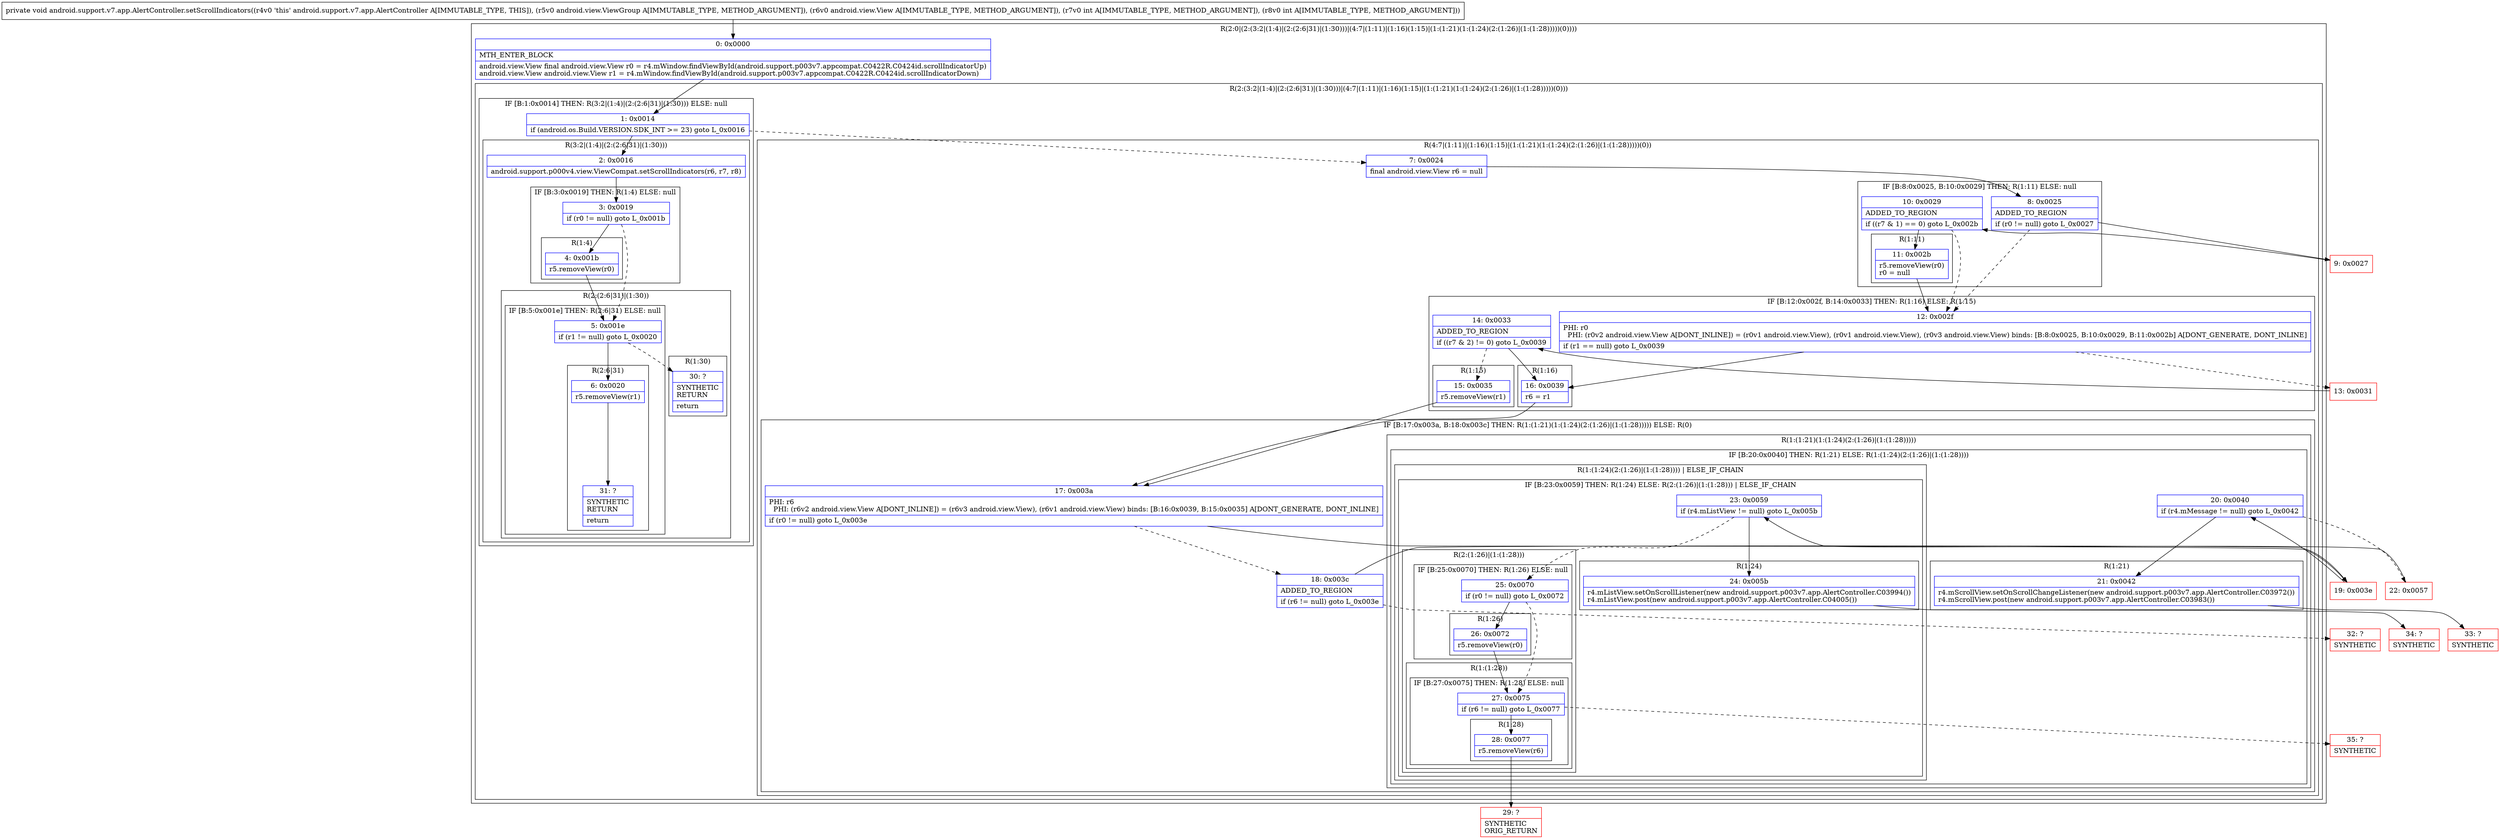 digraph "CFG forandroid.support.v7.app.AlertController.setScrollIndicators(Landroid\/view\/ViewGroup;Landroid\/view\/View;II)V" {
subgraph cluster_Region_106035355 {
label = "R(2:0|(2:(3:2|(1:4)|(2:(2:6|31)|(1:30)))|(4:7|(1:11)|(1:16)(1:15)|(1:(1:21)(1:(1:24)(2:(1:26)|(1:(1:28)))))(0))))";
node [shape=record,color=blue];
Node_0 [shape=record,label="{0\:\ 0x0000|MTH_ENTER_BLOCK\l|android.view.View final android.view.View r0 = r4.mWindow.findViewById(android.support.p003v7.appcompat.C0422R.C0424id.scrollIndicatorUp)\landroid.view.View android.view.View r1 = r4.mWindow.findViewById(android.support.p003v7.appcompat.C0422R.C0424id.scrollIndicatorDown)\l}"];
subgraph cluster_Region_1475536001 {
label = "R(2:(3:2|(1:4)|(2:(2:6|31)|(1:30)))|(4:7|(1:11)|(1:16)(1:15)|(1:(1:21)(1:(1:24)(2:(1:26)|(1:(1:28)))))(0)))";
node [shape=record,color=blue];
subgraph cluster_IfRegion_635565202 {
label = "IF [B:1:0x0014] THEN: R(3:2|(1:4)|(2:(2:6|31)|(1:30))) ELSE: null";
node [shape=record,color=blue];
Node_1 [shape=record,label="{1\:\ 0x0014|if (android.os.Build.VERSION.SDK_INT \>= 23) goto L_0x0016\l}"];
subgraph cluster_Region_2088302636 {
label = "R(3:2|(1:4)|(2:(2:6|31)|(1:30)))";
node [shape=record,color=blue];
Node_2 [shape=record,label="{2\:\ 0x0016|android.support.p000v4.view.ViewCompat.setScrollIndicators(r6, r7, r8)\l}"];
subgraph cluster_IfRegion_1027976416 {
label = "IF [B:3:0x0019] THEN: R(1:4) ELSE: null";
node [shape=record,color=blue];
Node_3 [shape=record,label="{3\:\ 0x0019|if (r0 != null) goto L_0x001b\l}"];
subgraph cluster_Region_2009942470 {
label = "R(1:4)";
node [shape=record,color=blue];
Node_4 [shape=record,label="{4\:\ 0x001b|r5.removeView(r0)\l}"];
}
}
subgraph cluster_Region_619281110 {
label = "R(2:(2:6|31)|(1:30))";
node [shape=record,color=blue];
subgraph cluster_IfRegion_1027608976 {
label = "IF [B:5:0x001e] THEN: R(2:6|31) ELSE: null";
node [shape=record,color=blue];
Node_5 [shape=record,label="{5\:\ 0x001e|if (r1 != null) goto L_0x0020\l}"];
subgraph cluster_Region_1484504485 {
label = "R(2:6|31)";
node [shape=record,color=blue];
Node_6 [shape=record,label="{6\:\ 0x0020|r5.removeView(r1)\l}"];
Node_31 [shape=record,label="{31\:\ ?|SYNTHETIC\lRETURN\l|return\l}"];
}
}
subgraph cluster_Region_1686062118 {
label = "R(1:30)";
node [shape=record,color=blue];
Node_30 [shape=record,label="{30\:\ ?|SYNTHETIC\lRETURN\l|return\l}"];
}
}
}
}
subgraph cluster_Region_476278056 {
label = "R(4:7|(1:11)|(1:16)(1:15)|(1:(1:21)(1:(1:24)(2:(1:26)|(1:(1:28)))))(0))";
node [shape=record,color=blue];
Node_7 [shape=record,label="{7\:\ 0x0024|final android.view.View r6 = null\l}"];
subgraph cluster_IfRegion_2119299716 {
label = "IF [B:8:0x0025, B:10:0x0029] THEN: R(1:11) ELSE: null";
node [shape=record,color=blue];
Node_8 [shape=record,label="{8\:\ 0x0025|ADDED_TO_REGION\l|if (r0 != null) goto L_0x0027\l}"];
Node_10 [shape=record,label="{10\:\ 0x0029|ADDED_TO_REGION\l|if ((r7 & 1) == 0) goto L_0x002b\l}"];
subgraph cluster_Region_1893297502 {
label = "R(1:11)";
node [shape=record,color=blue];
Node_11 [shape=record,label="{11\:\ 0x002b|r5.removeView(r0)\lr0 = null\l}"];
}
}
subgraph cluster_IfRegion_1817646385 {
label = "IF [B:12:0x002f, B:14:0x0033] THEN: R(1:16) ELSE: R(1:15)";
node [shape=record,color=blue];
Node_12 [shape=record,label="{12\:\ 0x002f|PHI: r0 \l  PHI: (r0v2 android.view.View A[DONT_INLINE]) = (r0v1 android.view.View), (r0v1 android.view.View), (r0v3 android.view.View) binds: [B:8:0x0025, B:10:0x0029, B:11:0x002b] A[DONT_GENERATE, DONT_INLINE]\l|if (r1 == null) goto L_0x0039\l}"];
Node_14 [shape=record,label="{14\:\ 0x0033|ADDED_TO_REGION\l|if ((r7 & 2) != 0) goto L_0x0039\l}"];
subgraph cluster_Region_612447399 {
label = "R(1:16)";
node [shape=record,color=blue];
Node_16 [shape=record,label="{16\:\ 0x0039|r6 = r1\l}"];
}
subgraph cluster_Region_426802486 {
label = "R(1:15)";
node [shape=record,color=blue];
Node_15 [shape=record,label="{15\:\ 0x0035|r5.removeView(r1)\l}"];
}
}
subgraph cluster_IfRegion_1171903373 {
label = "IF [B:17:0x003a, B:18:0x003c] THEN: R(1:(1:21)(1:(1:24)(2:(1:26)|(1:(1:28))))) ELSE: R(0)";
node [shape=record,color=blue];
Node_17 [shape=record,label="{17\:\ 0x003a|PHI: r6 \l  PHI: (r6v2 android.view.View A[DONT_INLINE]) = (r6v3 android.view.View), (r6v1 android.view.View) binds: [B:16:0x0039, B:15:0x0035] A[DONT_GENERATE, DONT_INLINE]\l|if (r0 != null) goto L_0x003e\l}"];
Node_18 [shape=record,label="{18\:\ 0x003c|ADDED_TO_REGION\l|if (r6 != null) goto L_0x003e\l}"];
subgraph cluster_Region_1309698399 {
label = "R(1:(1:21)(1:(1:24)(2:(1:26)|(1:(1:28)))))";
node [shape=record,color=blue];
subgraph cluster_IfRegion_1972519209 {
label = "IF [B:20:0x0040] THEN: R(1:21) ELSE: R(1:(1:24)(2:(1:26)|(1:(1:28))))";
node [shape=record,color=blue];
Node_20 [shape=record,label="{20\:\ 0x0040|if (r4.mMessage != null) goto L_0x0042\l}"];
subgraph cluster_Region_1433097594 {
label = "R(1:21)";
node [shape=record,color=blue];
Node_21 [shape=record,label="{21\:\ 0x0042|r4.mScrollView.setOnScrollChangeListener(new android.support.p003v7.app.AlertController.C03972())\lr4.mScrollView.post(new android.support.p003v7.app.AlertController.C03983())\l}"];
}
subgraph cluster_Region_448969351 {
label = "R(1:(1:24)(2:(1:26)|(1:(1:28)))) | ELSE_IF_CHAIN\l";
node [shape=record,color=blue];
subgraph cluster_IfRegion_67277709 {
label = "IF [B:23:0x0059] THEN: R(1:24) ELSE: R(2:(1:26)|(1:(1:28))) | ELSE_IF_CHAIN\l";
node [shape=record,color=blue];
Node_23 [shape=record,label="{23\:\ 0x0059|if (r4.mListView != null) goto L_0x005b\l}"];
subgraph cluster_Region_1224062312 {
label = "R(1:24)";
node [shape=record,color=blue];
Node_24 [shape=record,label="{24\:\ 0x005b|r4.mListView.setOnScrollListener(new android.support.p003v7.app.AlertController.C03994())\lr4.mListView.post(new android.support.p003v7.app.AlertController.C04005())\l}"];
}
subgraph cluster_Region_1234520259 {
label = "R(2:(1:26)|(1:(1:28)))";
node [shape=record,color=blue];
subgraph cluster_IfRegion_968997664 {
label = "IF [B:25:0x0070] THEN: R(1:26) ELSE: null";
node [shape=record,color=blue];
Node_25 [shape=record,label="{25\:\ 0x0070|if (r0 != null) goto L_0x0072\l}"];
subgraph cluster_Region_839860782 {
label = "R(1:26)";
node [shape=record,color=blue];
Node_26 [shape=record,label="{26\:\ 0x0072|r5.removeView(r0)\l}"];
}
}
subgraph cluster_Region_787076049 {
label = "R(1:(1:28))";
node [shape=record,color=blue];
subgraph cluster_IfRegion_1212747016 {
label = "IF [B:27:0x0075] THEN: R(1:28) ELSE: null";
node [shape=record,color=blue];
Node_27 [shape=record,label="{27\:\ 0x0075|if (r6 != null) goto L_0x0077\l}"];
subgraph cluster_Region_1707097258 {
label = "R(1:28)";
node [shape=record,color=blue];
Node_28 [shape=record,label="{28\:\ 0x0077|r5.removeView(r6)\l}"];
}
}
}
}
}
}
}
}
subgraph cluster_Region_569397769 {
label = "R(0)";
node [shape=record,color=blue];
}
}
}
}
}
Node_9 [shape=record,color=red,label="{9\:\ 0x0027}"];
Node_13 [shape=record,color=red,label="{13\:\ 0x0031}"];
Node_19 [shape=record,color=red,label="{19\:\ 0x003e}"];
Node_22 [shape=record,color=red,label="{22\:\ 0x0057}"];
Node_29 [shape=record,color=red,label="{29\:\ ?|SYNTHETIC\lORIG_RETURN\l}"];
Node_32 [shape=record,color=red,label="{32\:\ ?|SYNTHETIC\l}"];
Node_33 [shape=record,color=red,label="{33\:\ ?|SYNTHETIC\l}"];
Node_34 [shape=record,color=red,label="{34\:\ ?|SYNTHETIC\l}"];
Node_35 [shape=record,color=red,label="{35\:\ ?|SYNTHETIC\l}"];
MethodNode[shape=record,label="{private void android.support.v7.app.AlertController.setScrollIndicators((r4v0 'this' android.support.v7.app.AlertController A[IMMUTABLE_TYPE, THIS]), (r5v0 android.view.ViewGroup A[IMMUTABLE_TYPE, METHOD_ARGUMENT]), (r6v0 android.view.View A[IMMUTABLE_TYPE, METHOD_ARGUMENT]), (r7v0 int A[IMMUTABLE_TYPE, METHOD_ARGUMENT]), (r8v0 int A[IMMUTABLE_TYPE, METHOD_ARGUMENT])) }"];
MethodNode -> Node_0;
Node_0 -> Node_1;
Node_1 -> Node_2;
Node_1 -> Node_7[style=dashed];
Node_2 -> Node_3;
Node_3 -> Node_4;
Node_3 -> Node_5[style=dashed];
Node_4 -> Node_5;
Node_5 -> Node_6;
Node_5 -> Node_30[style=dashed];
Node_6 -> Node_31;
Node_7 -> Node_8;
Node_8 -> Node_9;
Node_8 -> Node_12[style=dashed];
Node_10 -> Node_11;
Node_10 -> Node_12[style=dashed];
Node_11 -> Node_12;
Node_12 -> Node_13[style=dashed];
Node_12 -> Node_16;
Node_14 -> Node_15[style=dashed];
Node_14 -> Node_16;
Node_16 -> Node_17;
Node_15 -> Node_17;
Node_17 -> Node_18[style=dashed];
Node_17 -> Node_19;
Node_18 -> Node_19;
Node_18 -> Node_32[style=dashed];
Node_20 -> Node_21;
Node_20 -> Node_22[style=dashed];
Node_21 -> Node_33;
Node_23 -> Node_24;
Node_23 -> Node_25[style=dashed];
Node_24 -> Node_34;
Node_25 -> Node_26;
Node_25 -> Node_27[style=dashed];
Node_26 -> Node_27;
Node_27 -> Node_28;
Node_27 -> Node_35[style=dashed];
Node_28 -> Node_29;
Node_9 -> Node_10;
Node_13 -> Node_14;
Node_19 -> Node_20;
Node_22 -> Node_23;
}

